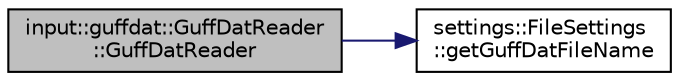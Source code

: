 digraph "input::guffdat::GuffDatReader::GuffDatReader"
{
 // LATEX_PDF_SIZE
  edge [fontname="Helvetica",fontsize="10",labelfontname="Helvetica",labelfontsize="10"];
  node [fontname="Helvetica",fontsize="10",shape=record];
  rankdir="LR";
  Node1 [label="input::guffdat::GuffDatReader\l::GuffDatReader",height=0.2,width=0.4,color="black", fillcolor="grey75", style="filled", fontcolor="black",tooltip="Construct a new Guff Dat Reader:: Guff Dat Reader object."];
  Node1 -> Node2 [color="midnightblue",fontsize="10",style="solid",fontname="Helvetica"];
  Node2 [label="settings::FileSettings\l::getGuffDatFileName",height=0.2,width=0.4,color="black", fillcolor="white", style="filled",URL="$classsettings_1_1FileSettings.html#aa8c6c4d73693e9e731fd9dc214159d1f",tooltip=" "];
}
